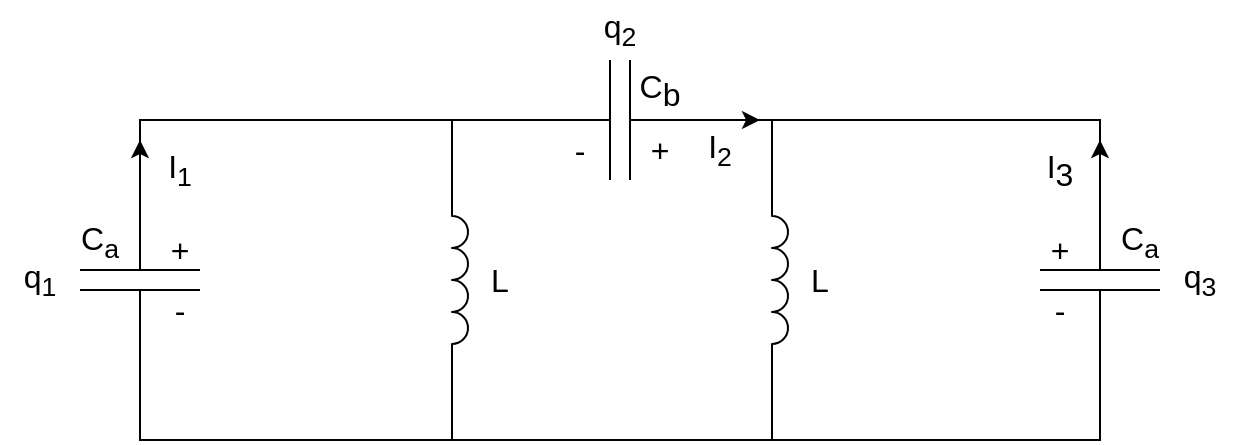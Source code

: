 <mxfile version="22.0.4" type="device">
  <diagram name="Page-1" id="zNUiHrfHJYl6N3XSWr86">
    <mxGraphModel dx="657" dy="337" grid="0" gridSize="10" guides="1" tooltips="1" connect="1" arrows="1" fold="1" page="1" pageScale="1" pageWidth="850" pageHeight="1100" math="0" shadow="0">
      <root>
        <mxCell id="0" />
        <mxCell id="1" parent="0" />
        <mxCell id="L1FXLC1_Fukqi0cwugWt-1" value="" style="pointerEvents=1;verticalLabelPosition=bottom;shadow=0;dashed=0;align=center;html=1;verticalAlign=top;shape=mxgraph.electrical.capacitors.capacitor_1;rotation=-90;" parent="1" vertex="1">
          <mxGeometry x="150" y="130" width="100" height="60" as="geometry" />
        </mxCell>
        <mxCell id="L1FXLC1_Fukqi0cwugWt-2" value="" style="pointerEvents=1;verticalLabelPosition=bottom;shadow=0;dashed=0;align=center;html=1;verticalAlign=top;shape=mxgraph.electrical.capacitors.capacitor_1;rotation=-90;" parent="1" vertex="1">
          <mxGeometry x="630" y="130" width="100" height="60" as="geometry" />
        </mxCell>
        <mxCell id="L1FXLC1_Fukqi0cwugWt-3" value="" style="pointerEvents=1;verticalLabelPosition=bottom;shadow=0;dashed=0;align=center;html=1;verticalAlign=top;shape=mxgraph.electrical.inductors.inductor_3;rotation=90;" parent="1" vertex="1">
          <mxGeometry x="310" y="156" width="100" height="8" as="geometry" />
        </mxCell>
        <mxCell id="L1FXLC1_Fukqi0cwugWt-4" value="" style="pointerEvents=1;verticalLabelPosition=bottom;shadow=0;dashed=0;align=center;html=1;verticalAlign=top;shape=mxgraph.electrical.inductors.inductor_3;rotation=90;" parent="1" vertex="1">
          <mxGeometry x="470" y="156" width="100" height="8" as="geometry" />
        </mxCell>
        <mxCell id="L1FXLC1_Fukqi0cwugWt-5" value="" style="pointerEvents=1;verticalLabelPosition=bottom;shadow=0;dashed=0;align=center;html=1;verticalAlign=top;shape=mxgraph.electrical.capacitors.capacitor_1;rotation=0;" parent="1" vertex="1">
          <mxGeometry x="390" y="50" width="100" height="60" as="geometry" />
        </mxCell>
        <mxCell id="L1FXLC1_Fukqi0cwugWt-6" style="edgeStyle=orthogonalEdgeStyle;rounded=0;orthogonalLoop=1;jettySize=auto;html=1;exitX=0;exitY=0.5;exitDx=0;exitDy=0;exitPerimeter=0;entryX=0;entryY=1;entryDx=0;entryDy=0;entryPerimeter=0;strokeColor=none;endArrow=none;endFill=0;" parent="1" source="L1FXLC1_Fukqi0cwugWt-5" target="L1FXLC1_Fukqi0cwugWt-3" edge="1">
          <mxGeometry relative="1" as="geometry" />
        </mxCell>
        <mxCell id="L1FXLC1_Fukqi0cwugWt-7" style="edgeStyle=orthogonalEdgeStyle;rounded=0;orthogonalLoop=1;jettySize=auto;html=1;exitX=0;exitY=0.5;exitDx=0;exitDy=0;exitPerimeter=0;entryX=0;entryY=1;entryDx=0;entryDy=0;entryPerimeter=0;endArrow=none;endFill=0;" parent="1" source="L1FXLC1_Fukqi0cwugWt-5" target="L1FXLC1_Fukqi0cwugWt-3" edge="1">
          <mxGeometry relative="1" as="geometry" />
        </mxCell>
        <mxCell id="L1FXLC1_Fukqi0cwugWt-8" style="edgeStyle=orthogonalEdgeStyle;rounded=0;orthogonalLoop=1;jettySize=auto;html=1;exitX=0;exitY=0.5;exitDx=0;exitDy=0;exitPerimeter=0;entryX=1;entryY=0.5;entryDx=0;entryDy=0;entryPerimeter=0;endArrow=none;endFill=0;" parent="1" source="L1FXLC1_Fukqi0cwugWt-5" target="L1FXLC1_Fukqi0cwugWt-1" edge="1">
          <mxGeometry relative="1" as="geometry">
            <mxPoint x="400" y="90" as="sourcePoint" />
            <mxPoint x="366" y="120" as="targetPoint" />
          </mxGeometry>
        </mxCell>
        <mxCell id="L1FXLC1_Fukqi0cwugWt-9" style="edgeStyle=orthogonalEdgeStyle;rounded=0;orthogonalLoop=1;jettySize=auto;html=1;exitX=0;exitY=0.5;exitDx=0;exitDy=0;exitPerimeter=0;entryX=0;entryY=0.5;entryDx=0;entryDy=0;entryPerimeter=0;endArrow=none;endFill=0;" parent="1" source="L1FXLC1_Fukqi0cwugWt-2" target="L1FXLC1_Fukqi0cwugWt-1" edge="1">
          <mxGeometry relative="1" as="geometry">
            <mxPoint x="400" y="90" as="sourcePoint" />
            <mxPoint x="210" y="120" as="targetPoint" />
            <Array as="points">
              <mxPoint x="680" y="240" />
              <mxPoint x="200" y="240" />
            </Array>
          </mxGeometry>
        </mxCell>
        <mxCell id="L1FXLC1_Fukqi0cwugWt-10" style="edgeStyle=orthogonalEdgeStyle;rounded=0;orthogonalLoop=1;jettySize=auto;html=1;exitX=1;exitY=0.5;exitDx=0;exitDy=0;exitPerimeter=0;entryX=1;entryY=0.5;entryDx=0;entryDy=0;entryPerimeter=0;endArrow=none;endFill=0;" parent="1" source="L1FXLC1_Fukqi0cwugWt-5" target="L1FXLC1_Fukqi0cwugWt-2" edge="1">
          <mxGeometry relative="1" as="geometry" />
        </mxCell>
        <mxCell id="L1FXLC1_Fukqi0cwugWt-11" style="edgeStyle=orthogonalEdgeStyle;rounded=0;orthogonalLoop=1;jettySize=auto;html=1;entryX=1;entryY=0.5;entryDx=0;entryDy=0;entryPerimeter=0;endArrow=none;endFill=0;exitX=0;exitY=1;exitDx=0;exitDy=0;exitPerimeter=0;" parent="1" source="L1FXLC1_Fukqi0cwugWt-4" target="L1FXLC1_Fukqi0cwugWt-2" edge="1">
          <mxGeometry relative="1" as="geometry">
            <mxPoint x="500" y="180" as="sourcePoint" />
            <mxPoint x="690" y="120" as="targetPoint" />
            <Array as="points">
              <mxPoint x="516" y="80" />
              <mxPoint x="680" y="80" />
            </Array>
          </mxGeometry>
        </mxCell>
        <mxCell id="L1FXLC1_Fukqi0cwugWt-12" style="edgeStyle=orthogonalEdgeStyle;rounded=0;orthogonalLoop=1;jettySize=auto;html=1;exitX=1;exitY=1;exitDx=0;exitDy=0;exitPerimeter=0;entryX=0;entryY=0.5;entryDx=0;entryDy=0;entryPerimeter=0;endArrow=none;endFill=0;" parent="1" source="L1FXLC1_Fukqi0cwugWt-4" target="L1FXLC1_Fukqi0cwugWt-1" edge="1">
          <mxGeometry relative="1" as="geometry">
            <Array as="points">
              <mxPoint x="516" y="240" />
              <mxPoint x="200" y="240" />
            </Array>
          </mxGeometry>
        </mxCell>
        <mxCell id="L1FXLC1_Fukqi0cwugWt-13" style="edgeStyle=orthogonalEdgeStyle;rounded=0;orthogonalLoop=1;jettySize=auto;html=1;exitX=1;exitY=1;exitDx=0;exitDy=0;exitPerimeter=0;entryX=0;entryY=0.5;entryDx=0;entryDy=0;entryPerimeter=0;endArrow=none;endFill=0;" parent="1" source="L1FXLC1_Fukqi0cwugWt-3" target="L1FXLC1_Fukqi0cwugWt-2" edge="1">
          <mxGeometry relative="1" as="geometry">
            <Array as="points">
              <mxPoint x="356" y="240" />
              <mxPoint x="680" y="240" />
            </Array>
          </mxGeometry>
        </mxCell>
        <mxCell id="L1FXLC1_Fukqi0cwugWt-14" value="&lt;font style=&quot;font-size: 16px;&quot;&gt;L&lt;/font&gt;" style="text;html=1;strokeColor=none;fillColor=none;align=center;verticalAlign=middle;whiteSpace=wrap;rounded=0;" parent="1" vertex="1">
          <mxGeometry x="360" y="145" width="40" height="30" as="geometry" />
        </mxCell>
        <mxCell id="L1FXLC1_Fukqi0cwugWt-15" value="&lt;font style=&quot;font-size: 16px;&quot;&gt;L&lt;/font&gt;" style="text;html=1;strokeColor=none;fillColor=none;align=center;verticalAlign=middle;whiteSpace=wrap;rounded=0;" parent="1" vertex="1">
          <mxGeometry x="520" y="145" width="40" height="30" as="geometry" />
        </mxCell>
        <mxCell id="L1FXLC1_Fukqi0cwugWt-16" value="&lt;font style=&quot;font-size: 16px;&quot;&gt;C&lt;sub&gt;a&lt;/sub&gt;&lt;/font&gt;" style="text;html=1;strokeColor=none;fillColor=none;align=center;verticalAlign=middle;whiteSpace=wrap;rounded=0;" parent="1" vertex="1">
          <mxGeometry x="160" y="126" width="40" height="30" as="geometry" />
        </mxCell>
        <mxCell id="L1FXLC1_Fukqi0cwugWt-17" value="&lt;font style=&quot;font-size: 16px;&quot;&gt;C&lt;sub&gt;a&lt;/sub&gt;&lt;/font&gt;" style="text;html=1;strokeColor=none;fillColor=none;align=center;verticalAlign=middle;whiteSpace=wrap;rounded=0;" parent="1" vertex="1">
          <mxGeometry x="680" y="126" width="40" height="30" as="geometry" />
        </mxCell>
        <mxCell id="L1FXLC1_Fukqi0cwugWt-18" value="&lt;font style=&quot;font-size: 16px;&quot;&gt;C&lt;sub style=&quot;&quot;&gt;&lt;font style=&quot;font-size: 16px;&quot;&gt;b&lt;/font&gt;&lt;/sub&gt;&lt;/font&gt;" style="text;html=1;strokeColor=none;fillColor=none;align=center;verticalAlign=middle;whiteSpace=wrap;rounded=0;" parent="1" vertex="1">
          <mxGeometry x="440" y="50" width="40" height="30" as="geometry" />
        </mxCell>
        <mxCell id="L1FXLC1_Fukqi0cwugWt-19" value="&lt;font style=&quot;font-size: 16px;&quot;&gt;+&lt;/font&gt;" style="text;html=1;strokeColor=none;fillColor=none;align=center;verticalAlign=middle;whiteSpace=wrap;rounded=0;" parent="1" vertex="1">
          <mxGeometry x="200" y="130" width="40" height="30" as="geometry" />
        </mxCell>
        <mxCell id="L1FXLC1_Fukqi0cwugWt-20" value="-" style="text;html=1;strokeColor=none;fillColor=none;align=center;verticalAlign=middle;whiteSpace=wrap;rounded=0;fontSize=16;" parent="1" vertex="1">
          <mxGeometry x="200" y="160" width="40" height="30" as="geometry" />
        </mxCell>
        <mxCell id="L1FXLC1_Fukqi0cwugWt-21" value="&lt;font style=&quot;font-size: 16px;&quot;&gt;+&lt;/font&gt;" style="text;html=1;strokeColor=none;fillColor=none;align=center;verticalAlign=middle;whiteSpace=wrap;rounded=0;" parent="1" vertex="1">
          <mxGeometry x="640" y="130" width="40" height="30" as="geometry" />
        </mxCell>
        <mxCell id="L1FXLC1_Fukqi0cwugWt-22" value="&lt;font style=&quot;font-size: 16px;&quot;&gt;-&lt;/font&gt;" style="text;html=1;strokeColor=none;fillColor=none;align=center;verticalAlign=middle;whiteSpace=wrap;rounded=0;" parent="1" vertex="1">
          <mxGeometry x="640" y="160" width="40" height="30" as="geometry" />
        </mxCell>
        <mxCell id="L1FXLC1_Fukqi0cwugWt-23" value="&lt;font style=&quot;font-size: 16px;&quot;&gt;+&lt;/font&gt;" style="text;html=1;strokeColor=none;fillColor=none;align=center;verticalAlign=middle;whiteSpace=wrap;rounded=0;" parent="1" vertex="1">
          <mxGeometry x="440" y="80" width="40" height="30" as="geometry" />
        </mxCell>
        <mxCell id="L1FXLC1_Fukqi0cwugWt-24" value="&lt;font style=&quot;font-size: 16px;&quot;&gt;-&lt;/font&gt;" style="text;html=1;strokeColor=none;fillColor=none;align=center;verticalAlign=middle;whiteSpace=wrap;rounded=0;" parent="1" vertex="1">
          <mxGeometry x="400" y="80" width="40" height="30" as="geometry" />
        </mxCell>
        <mxCell id="L1FXLC1_Fukqi0cwugWt-25" value="" style="endArrow=classic;html=1;rounded=0;exitX=1;exitY=0.5;exitDx=0;exitDy=0;exitPerimeter=0;" parent="1" source="L1FXLC1_Fukqi0cwugWt-1" edge="1">
          <mxGeometry width="50" height="50" relative="1" as="geometry">
            <mxPoint x="250" y="100" as="sourcePoint" />
            <mxPoint x="200" y="90" as="targetPoint" />
          </mxGeometry>
        </mxCell>
        <mxCell id="L1FXLC1_Fukqi0cwugWt-26" value="" style="endArrow=classic;html=1;rounded=0;exitX=1;exitY=0;exitDx=0;exitDy=0;" parent="1" source="L1FXLC1_Fukqi0cwugWt-23" edge="1">
          <mxGeometry width="50" height="50" relative="1" as="geometry">
            <mxPoint x="480" y="80" as="sourcePoint" />
            <mxPoint x="510" y="80" as="targetPoint" />
          </mxGeometry>
        </mxCell>
        <mxCell id="L1FXLC1_Fukqi0cwugWt-27" value="" style="endArrow=classic;html=1;rounded=0;exitX=1;exitY=0.5;exitDx=0;exitDy=0;exitPerimeter=0;" parent="1" source="L1FXLC1_Fukqi0cwugWt-2" edge="1">
          <mxGeometry width="50" height="50" relative="1" as="geometry">
            <mxPoint x="490" y="90" as="sourcePoint" />
            <mxPoint x="680" y="90" as="targetPoint" />
          </mxGeometry>
        </mxCell>
        <mxCell id="L1FXLC1_Fukqi0cwugWt-28" value="&lt;font style=&quot;font-size: 16px;&quot;&gt;I&lt;sub&gt;1&lt;/sub&gt;&lt;/font&gt;" style="text;html=1;strokeColor=none;fillColor=none;align=center;verticalAlign=middle;whiteSpace=wrap;rounded=0;" parent="1" vertex="1">
          <mxGeometry x="200" y="90" width="40" height="30" as="geometry" />
        </mxCell>
        <mxCell id="L1FXLC1_Fukqi0cwugWt-29" value="&lt;font style=&quot;font-size: 16px;&quot;&gt;I&lt;sub&gt;2&lt;/sub&gt;&lt;/font&gt;" style="text;html=1;strokeColor=none;fillColor=none;align=center;verticalAlign=middle;whiteSpace=wrap;rounded=0;" parent="1" vertex="1">
          <mxGeometry x="470" y="80" width="40" height="30" as="geometry" />
        </mxCell>
        <mxCell id="L1FXLC1_Fukqi0cwugWt-30" value="&lt;font style=&quot;font-size: 16px;&quot;&gt;I&lt;sub style=&quot;&quot;&gt;&lt;font style=&quot;font-size: 16px;&quot;&gt;3&lt;/font&gt;&lt;/sub&gt;&lt;/font&gt;" style="text;html=1;strokeColor=none;fillColor=none;align=center;verticalAlign=middle;whiteSpace=wrap;rounded=0;" parent="1" vertex="1">
          <mxGeometry x="640" y="90" width="40" height="30" as="geometry" />
        </mxCell>
        <mxCell id="L1FXLC1_Fukqi0cwugWt-32" value="&lt;font style=&quot;font-size: 16px;&quot;&gt;q&lt;sub style=&quot;&quot;&gt;1&lt;/sub&gt;&lt;/font&gt;" style="text;html=1;strokeColor=none;fillColor=none;align=center;verticalAlign=middle;whiteSpace=wrap;rounded=0;" parent="1" vertex="1">
          <mxGeometry x="130" y="145" width="40" height="30" as="geometry" />
        </mxCell>
        <mxCell id="L1FXLC1_Fukqi0cwugWt-36" value="&lt;font style=&quot;font-size: 16px;&quot;&gt;q&lt;sub&gt;2&lt;/sub&gt;&lt;/font&gt;" style="text;html=1;strokeColor=none;fillColor=none;align=center;verticalAlign=middle;whiteSpace=wrap;rounded=0;" parent="1" vertex="1">
          <mxGeometry x="420" y="20" width="40" height="30" as="geometry" />
        </mxCell>
        <mxCell id="L1FXLC1_Fukqi0cwugWt-37" value="&lt;font style=&quot;font-size: 16px;&quot;&gt;q&lt;sub&gt;3&lt;/sub&gt;&lt;/font&gt;" style="text;html=1;strokeColor=none;fillColor=none;align=center;verticalAlign=middle;whiteSpace=wrap;rounded=0;" parent="1" vertex="1">
          <mxGeometry x="710" y="145" width="40" height="30" as="geometry" />
        </mxCell>
      </root>
    </mxGraphModel>
  </diagram>
</mxfile>
